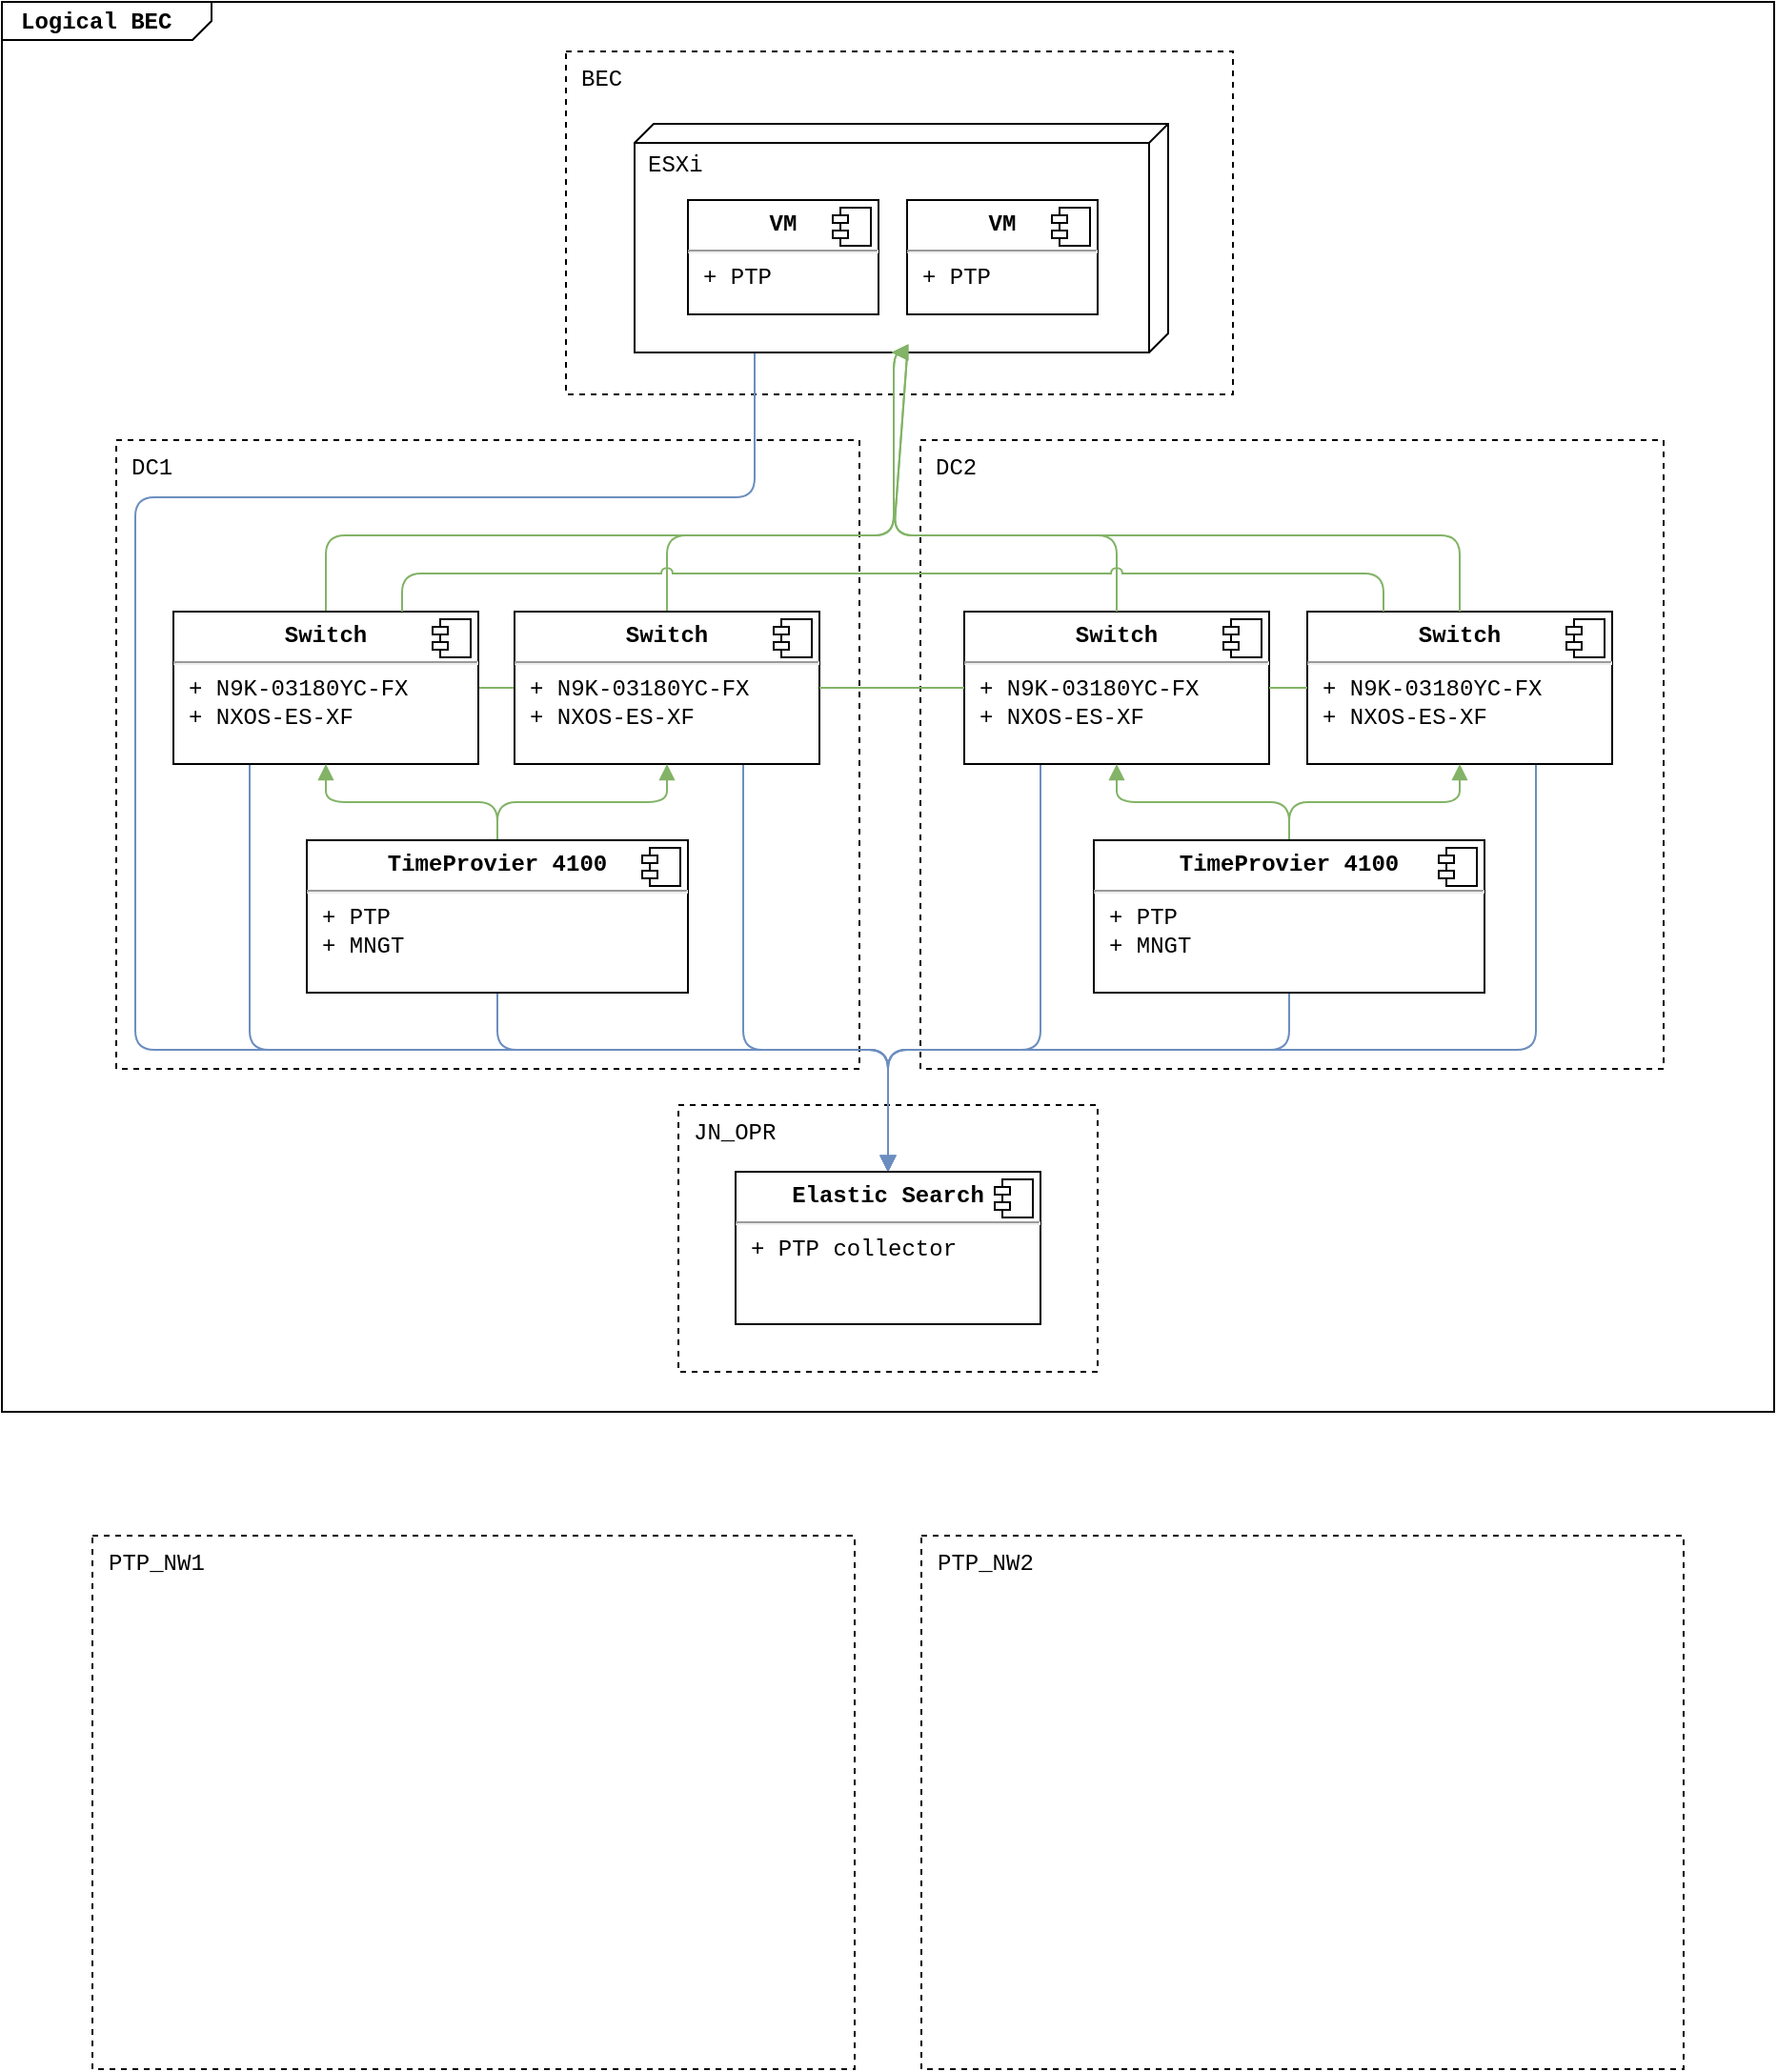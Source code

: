 <mxfile version="10.6.6" type="github"><diagram name="Page-1" id="929967ad-93f9-6ef4-fab6-5d389245f69c"><mxGraphModel dx="1162" dy="745" grid="1" gridSize="10" guides="1" tooltips="1" connect="1" arrows="1" fold="1" page="1" pageScale="1.5" pageWidth="827" pageHeight="1169" background="none" math="0" shadow="0"><root><mxCell id="0" style=";html=1;"/><mxCell id="1" style=";html=1;" parent="0"/><mxCell id="dyhb5RwCPjDu0L1C0ExR-2" value="BEC" style="html=1;rounded=0;dashed=1;fillColor=none;imageVerticalAlign=middle;align=left;verticalAlign=top;spacing=3;spacingLeft=5;fontFamily=Courier New;fontStyle=0" parent="1" vertex="1"><mxGeometry x="426" y="126" width="350" height="180" as="geometry"/></mxCell><mxCell id="Zo5ozZGkX_kthFSMkFMt-4" value="JN_OPR" style="html=1;rounded=0;dashed=1;fillColor=none;imageVerticalAlign=middle;align=left;verticalAlign=top;spacing=3;spacingLeft=5;comic=0;absoluteArcSize=0;noLabel=0;fixDash=0;part=0;backgroundOutline=0;fontFamily=Courier New;fontStyle=0" vertex="1" parent="1"><mxGeometry x="485" y="679" width="220" height="140" as="geometry"/></mxCell><mxCell id="1672d66443f91eb5-1" value="&lt;p style=&quot;margin: 0px ; margin-top: 4px ; margin-left: 10px ; text-align: left&quot;&gt;&lt;b&gt;&lt;font&gt;Logical BEC&lt;/font&gt;&lt;/b&gt;&lt;/p&gt;" style="html=1;strokeWidth=1;shape=mxgraph.sysml.package;html=1;overflow=fill;whiteSpace=wrap;fillColor=none;gradientColor=none;fontSize=12;align=left;labelX=110;fontFamily=Courier New;fontStyle=0" parent="1" vertex="1"><mxGeometry x="130" y="100" width="930" height="740" as="geometry"/></mxCell><mxCell id="dyhb5RwCPjDu0L1C0ExR-48" value="DC2" style="html=1;rounded=0;dashed=1;fillColor=none;imageVerticalAlign=middle;align=left;verticalAlign=top;spacing=3;spacingLeft=5;strokeColor=#000000;perimeterSpacing=0;gradientColor=none;shadow=0;glass=0;fontFamily=Courier New;fontStyle=0" parent="1" vertex="1"><mxGeometry x="612" y="330" width="390" height="330" as="geometry"/></mxCell><mxCell id="dyhb5RwCPjDu0L1C0ExR-47" value="DC1" style="html=1;rounded=0;dashed=1;fillColor=none;imageVerticalAlign=middle;align=left;verticalAlign=top;spacing=3;spacingLeft=5;glass=0;shadow=0;fontFamily=Courier New;fontStyle=0" parent="1" vertex="1"><mxGeometry x="190" y="330" width="390" height="330" as="geometry"/></mxCell><mxCell id="Zo5ozZGkX_kthFSMkFMt-19" style="edgeStyle=orthogonalEdgeStyle;rounded=1;orthogonalLoop=1;jettySize=auto;html=1;exitX=0.992;exitY=0.775;exitDx=0;exitDy=0;exitPerimeter=0;entryX=0.5;entryY=0;entryDx=0;entryDy=0;fontFamily=Courier New;endArrow=block;endFill=1;fillColor=#dae8fc;strokeColor=#6c8ebf;" edge="1" parent="1" source="dyhb5RwCPjDu0L1C0ExR-10" target="Zo5ozZGkX_kthFSMkFMt-5"><mxGeometry relative="1" as="geometry"><Array as="points"><mxPoint x="525" y="360"/><mxPoint x="200" y="360"/><mxPoint x="200" y="650"/><mxPoint x="595" y="650"/></Array></mxGeometry></mxCell><mxCell id="dyhb5RwCPjDu0L1C0ExR-10" value="ESXi" style="verticalAlign=top;align=left;spacingTop=8;spacingLeft=5;spacingRight=12;shape=cube;size=10;direction=south;fontStyle=0;html=1;fontFamily=Courier New;" parent="1" vertex="1"><mxGeometry x="462" y="164" width="280" height="120" as="geometry"/></mxCell><mxCell id="dyhb5RwCPjDu0L1C0ExR-11" value="&lt;p style=&quot;text-align: center ; margin: 6px 0px 0px&quot;&gt;&lt;b&gt;VM&lt;/b&gt;&lt;/p&gt;&lt;hr style=&quot;text-align: center&quot;&gt;&lt;p style=&quot;margin: 0px ; margin-left: 8px&quot;&gt;+ PTP&lt;/p&gt;" style="align=left;overflow=fill;html=1;fontFamily=Courier New;fontStyle=0" parent="1" vertex="1"><mxGeometry x="490" y="204" width="100" height="60" as="geometry"/></mxCell><mxCell id="dyhb5RwCPjDu0L1C0ExR-12" value="" style="shape=component;jettyWidth=8;jettyHeight=4;fontFamily=Courier New;fontStyle=0" parent="dyhb5RwCPjDu0L1C0ExR-11" vertex="1"><mxGeometry x="1" width="20" height="20" relative="1" as="geometry"><mxPoint x="-24" y="4" as="offset"/></mxGeometry></mxCell><mxCell id="dyhb5RwCPjDu0L1C0ExR-13" value="&lt;p style=&quot;text-align: center ; margin: 6px 0px 0px&quot;&gt;&lt;b&gt;VM&lt;/b&gt;&lt;/p&gt;&lt;hr style=&quot;text-align: center&quot;&gt;&lt;p style=&quot;margin: 0px ; margin-left: 8px&quot;&gt;+ PTP&lt;/p&gt;" style="align=left;overflow=fill;html=1;fontFamily=Courier New;fontStyle=0" parent="1" vertex="1"><mxGeometry x="605" y="204" width="100" height="60" as="geometry"/></mxCell><mxCell id="dyhb5RwCPjDu0L1C0ExR-14" value="" style="shape=component;jettyWidth=8;jettyHeight=4;fontFamily=Courier New;fontStyle=0" parent="dyhb5RwCPjDu0L1C0ExR-13" vertex="1"><mxGeometry x="1" width="20" height="20" relative="1" as="geometry"><mxPoint x="-24" y="4" as="offset"/></mxGeometry></mxCell><mxCell id="dyhb5RwCPjDu0L1C0ExR-15" value="PTP_NW1" style="html=1;rounded=0;dashed=1;fillColor=none;imageVerticalAlign=middle;align=left;verticalAlign=top;spacing=3;spacingLeft=5;comic=0;absoluteArcSize=0;noLabel=0;fixDash=0;part=0;backgroundOutline=0;fontFamily=Courier New;fontStyle=0" parent="1" vertex="1"><mxGeometry x="177.5" y="905" width="400" height="280" as="geometry"/></mxCell><mxCell id="dyhb5RwCPjDu0L1C0ExR-16" value="PTP_NW2" style="html=1;rounded=0;dashed=1;fillColor=none;imageVerticalAlign=middle;align=left;verticalAlign=top;spacing=3;spacingLeft=5;fontFamily=Courier New;fontStyle=0" parent="1" vertex="1"><mxGeometry x="612.5" y="905" width="400" height="280" as="geometry"/></mxCell><mxCell id="dyhb5RwCPjDu0L1C0ExR-36" style="rounded=1;orthogonalLoop=1;jettySize=auto;html=1;exitX=1;exitY=0.5;exitDx=0;exitDy=0;entryX=0;entryY=0.5;entryDx=0;entryDy=0;fontSize=12;edgeStyle=orthogonalEdgeStyle;endArrow=none;endFill=0;fontFamily=Courier New;fontStyle=0;fillColor=#d5e8d4;strokeColor=#82b366;" parent="1" source="dyhb5RwCPjDu0L1C0ExR-17" target="dyhb5RwCPjDu0L1C0ExR-21" edge="1"><mxGeometry relative="1" as="geometry"/></mxCell><mxCell id="dyhb5RwCPjDu0L1C0ExR-40" style="rounded=1;orthogonalLoop=1;jettySize=auto;html=1;exitX=0.5;exitY=0;exitDx=0;exitDy=0;fontSize=12;entryX=0;entryY=0;entryDx=120;entryDy=145;entryPerimeter=0;edgeStyle=orthogonalEdgeStyle;endArrow=block;endFill=1;fontFamily=Courier New;fontStyle=0;fillColor=#d5e8d4;strokeColor=#82b366;" parent="1" source="dyhb5RwCPjDu0L1C0ExR-17" target="dyhb5RwCPjDu0L1C0ExR-10" edge="1"><mxGeometry relative="1" as="geometry"><Array as="points"><mxPoint x="300" y="380"/><mxPoint x="598" y="380"/></Array></mxGeometry></mxCell><mxCell id="Zo5ozZGkX_kthFSMkFMt-15" style="edgeStyle=orthogonalEdgeStyle;rounded=1;orthogonalLoop=1;jettySize=auto;html=1;exitX=0.25;exitY=1;exitDx=0;exitDy=0;entryX=0.5;entryY=0;entryDx=0;entryDy=0;fontFamily=Courier New;endArrow=block;endFill=1;fillColor=#dae8fc;strokeColor=#6c8ebf;" edge="1" parent="1" source="dyhb5RwCPjDu0L1C0ExR-17" target="Zo5ozZGkX_kthFSMkFMt-5"><mxGeometry relative="1" as="geometry"><Array as="points"><mxPoint x="260" y="650"/><mxPoint x="595" y="650"/></Array></mxGeometry></mxCell><mxCell id="dyhb5RwCPjDu0L1C0ExR-17" value="&lt;p style=&quot;margin: 0px ; margin-top: 6px ; text-align: center&quot;&gt;&lt;b&gt;Switch&lt;/b&gt;&lt;/p&gt;&lt;hr&gt;&lt;p style=&quot;margin: 0px ; margin-left: 8px&quot;&gt;+ N9K-03180YC-FX&lt;br&gt;+ NXOS-ES-XF&lt;/p&gt;" style="align=left;overflow=fill;html=1;rounded=0;fontFamily=Courier New;fontStyle=0" parent="1" vertex="1"><mxGeometry x="220" y="420" width="160" height="80" as="geometry"/></mxCell><mxCell id="dyhb5RwCPjDu0L1C0ExR-18" value="" style="shape=component;jettyWidth=8;jettyHeight=4;fontFamily=Courier New;fontStyle=0" parent="dyhb5RwCPjDu0L1C0ExR-17" vertex="1"><mxGeometry x="1" width="20" height="20" relative="1" as="geometry"><mxPoint x="-24" y="4" as="offset"/></mxGeometry></mxCell><mxCell id="dyhb5RwCPjDu0L1C0ExR-41" style="rounded=1;orthogonalLoop=1;jettySize=auto;html=1;exitX=0.5;exitY=0;exitDx=0;exitDy=0;fontSize=12;entryX=0;entryY=0;entryDx=120;entryDy=145;entryPerimeter=0;edgeStyle=orthogonalEdgeStyle;endArrow=block;endFill=1;noJump=0;jumpStyle=none;fontFamily=Courier New;fontStyle=0;fillColor=#d5e8d4;strokeColor=#82b366;" parent="1" source="dyhb5RwCPjDu0L1C0ExR-21" target="dyhb5RwCPjDu0L1C0ExR-10" edge="1"><mxGeometry relative="1" as="geometry"><mxPoint x="600" y="270.0" as="targetPoint"/><Array as="points"><mxPoint x="479" y="380"/><mxPoint x="598" y="380"/></Array></mxGeometry></mxCell><mxCell id="Zo5ozZGkX_kthFSMkFMt-16" style="edgeStyle=orthogonalEdgeStyle;rounded=1;orthogonalLoop=1;jettySize=auto;html=1;exitX=0.75;exitY=1;exitDx=0;exitDy=0;fontFamily=Courier New;entryX=0.5;entryY=0;entryDx=0;entryDy=0;endArrow=block;endFill=1;fillColor=#dae8fc;strokeColor=#6c8ebf;" edge="1" parent="1" source="dyhb5RwCPjDu0L1C0ExR-21" target="Zo5ozZGkX_kthFSMkFMt-5"><mxGeometry relative="1" as="geometry"><mxPoint x="290" y="690" as="targetPoint"/><Array as="points"><mxPoint x="519" y="650"/><mxPoint x="595" y="650"/></Array></mxGeometry></mxCell><mxCell id="dyhb5RwCPjDu0L1C0ExR-21" value="&lt;p style=&quot;margin: 0px ; margin-top: 6px ; text-align: center&quot;&gt;&lt;b&gt;Switch&lt;/b&gt;&lt;/p&gt;&lt;hr&gt;&lt;p style=&quot;margin: 0px ; margin-left: 8px&quot;&gt;+ N9K-03180YC-FX&lt;br&gt;+ NXOS-ES-XF&lt;/p&gt;" style="align=left;overflow=fill;html=1;rounded=0;fontFamily=Courier New;fontStyle=0" parent="1" vertex="1"><mxGeometry x="399" y="420" width="160" height="80" as="geometry"/></mxCell><mxCell id="dyhb5RwCPjDu0L1C0ExR-22" value="" style="shape=component;jettyWidth=8;jettyHeight=4;fontFamily=Courier New;fontStyle=0" parent="dyhb5RwCPjDu0L1C0ExR-21" vertex="1"><mxGeometry x="1" width="20" height="20" relative="1" as="geometry"><mxPoint x="-24" y="4" as="offset"/></mxGeometry></mxCell><mxCell id="Zo5ozZGkX_kthFSMkFMt-18" style="edgeStyle=orthogonalEdgeStyle;rounded=1;orthogonalLoop=1;jettySize=auto;html=1;exitX=0.75;exitY=1;exitDx=0;exitDy=0;entryX=0.5;entryY=0;entryDx=0;entryDy=0;fontFamily=Courier New;endArrow=block;endFill=1;fillColor=#dae8fc;strokeColor=#6c8ebf;" edge="1" parent="1" source="dyhb5RwCPjDu0L1C0ExR-23" target="Zo5ozZGkX_kthFSMkFMt-5"><mxGeometry relative="1" as="geometry"><Array as="points"><mxPoint x="935" y="650"/><mxPoint x="595" y="650"/></Array></mxGeometry></mxCell><mxCell id="dyhb5RwCPjDu0L1C0ExR-23" value="&lt;p style=&quot;margin: 0px ; margin-top: 6px ; text-align: center&quot;&gt;&lt;b&gt;Switch&lt;/b&gt;&lt;/p&gt;&lt;hr&gt;&lt;p style=&quot;margin: 0px ; margin-left: 8px&quot;&gt;+ N9K-03180YC-FX&lt;br&gt;+ NXOS-ES-XF&lt;/p&gt;" style="align=left;overflow=fill;html=1;rounded=0;fontFamily=Courier New;fontStyle=0" parent="1" vertex="1"><mxGeometry x="815" y="420" width="160" height="80" as="geometry"/></mxCell><mxCell id="dyhb5RwCPjDu0L1C0ExR-24" value="" style="shape=component;jettyWidth=8;jettyHeight=4;fontFamily=Courier New;fontStyle=0" parent="dyhb5RwCPjDu0L1C0ExR-23" vertex="1"><mxGeometry x="1" width="20" height="20" relative="1" as="geometry"><mxPoint x="-24" y="4" as="offset"/></mxGeometry></mxCell><mxCell id="Zo5ozZGkX_kthFSMkFMt-17" style="edgeStyle=orthogonalEdgeStyle;rounded=1;orthogonalLoop=1;jettySize=auto;html=1;exitX=0.25;exitY=1;exitDx=0;exitDy=0;fontFamily=Courier New;entryX=0.5;entryY=0;entryDx=0;entryDy=0;endArrow=block;endFill=1;fillColor=#dae8fc;strokeColor=#6c8ebf;" edge="1" parent="1" source="dyhb5RwCPjDu0L1C0ExR-25" target="Zo5ozZGkX_kthFSMkFMt-5"><mxGeometry relative="1" as="geometry"><mxPoint x="290" y="690" as="targetPoint"/><Array as="points"><mxPoint x="675" y="650"/><mxPoint x="595" y="650"/></Array></mxGeometry></mxCell><mxCell id="dyhb5RwCPjDu0L1C0ExR-25" value="&lt;p style=&quot;margin: 0px ; margin-top: 6px ; text-align: center&quot;&gt;&lt;b&gt;Switch&lt;/b&gt;&lt;/p&gt;&lt;hr&gt;&lt;p style=&quot;margin: 0px ; margin-left: 8px&quot;&gt;+ N9K-03180YC-FX&lt;br&gt;+ NXOS-ES-XF&lt;/p&gt;" style="align=left;overflow=fill;html=1;rounded=0;fontFamily=Courier New;fontStyle=0" parent="1" vertex="1"><mxGeometry x="635" y="420" width="160" height="80" as="geometry"/></mxCell><mxCell id="dyhb5RwCPjDu0L1C0ExR-26" value="" style="shape=component;jettyWidth=8;jettyHeight=4;fontFamily=Courier New;fontStyle=0" parent="dyhb5RwCPjDu0L1C0ExR-25" vertex="1"><mxGeometry x="1" width="20" height="20" relative="1" as="geometry"><mxPoint x="-24" y="4" as="offset"/></mxGeometry></mxCell><mxCell id="dyhb5RwCPjDu0L1C0ExR-34" style="rounded=1;orthogonalLoop=1;jettySize=auto;html=1;exitX=0.5;exitY=0;exitDx=0;exitDy=0;entryX=0.5;entryY=1;entryDx=0;entryDy=0;fontSize=12;edgeStyle=orthogonalEdgeStyle;endArrow=block;endFill=1;fontFamily=Courier New;fontStyle=0;fillColor=#d5e8d4;strokeColor=#82b366;" parent="1" source="dyhb5RwCPjDu0L1C0ExR-27" target="dyhb5RwCPjDu0L1C0ExR-17" edge="1"><mxGeometry relative="1" as="geometry"/></mxCell><mxCell id="dyhb5RwCPjDu0L1C0ExR-35" style="rounded=1;orthogonalLoop=1;jettySize=auto;html=1;exitX=0.5;exitY=0;exitDx=0;exitDy=0;entryX=0.5;entryY=1;entryDx=0;entryDy=0;fontSize=12;edgeStyle=orthogonalEdgeStyle;endArrow=block;endFill=1;fontFamily=Courier New;fontStyle=0;fillColor=#d5e8d4;strokeColor=#82b366;" parent="1" source="dyhb5RwCPjDu0L1C0ExR-27" target="dyhb5RwCPjDu0L1C0ExR-21" edge="1"><mxGeometry relative="1" as="geometry"/></mxCell><mxCell id="Zo5ozZGkX_kthFSMkFMt-9" style="edgeStyle=orthogonalEdgeStyle;rounded=1;orthogonalLoop=1;jettySize=auto;html=1;exitX=0.5;exitY=1;exitDx=0;exitDy=0;entryX=0.5;entryY=0;entryDx=0;entryDy=0;fontFamily=Courier New;endArrow=block;endFill=1;fillColor=#dae8fc;strokeColor=#6c8ebf;" edge="1" parent="1" source="dyhb5RwCPjDu0L1C0ExR-27" target="Zo5ozZGkX_kthFSMkFMt-5"><mxGeometry relative="1" as="geometry"><Array as="points"><mxPoint x="390" y="650"/><mxPoint x="595" y="650"/></Array></mxGeometry></mxCell><mxCell id="dyhb5RwCPjDu0L1C0ExR-27" value="&lt;p style=&quot;text-align: center ; margin: 6px 0px 0px&quot;&gt;&lt;b&gt;TimeProvier 4100&lt;/b&gt;&lt;/p&gt;&lt;hr&gt;&lt;p style=&quot;margin: 0px ; margin-left: 8px&quot;&gt;+ PTP&lt;br&gt;+ MNGT&lt;/p&gt;" style="align=left;overflow=fill;html=1;rounded=0;fontFamily=Courier New;fontStyle=0" parent="1" vertex="1"><mxGeometry x="290" y="540" width="200" height="80" as="geometry"/></mxCell><mxCell id="dyhb5RwCPjDu0L1C0ExR-28" value="" style="shape=component;jettyWidth=8;jettyHeight=4;fontSize=11;fontFamily=Courier New;fontStyle=0" parent="dyhb5RwCPjDu0L1C0ExR-27" vertex="1"><mxGeometry x="1" width="20" height="20" relative="1" as="geometry"><mxPoint x="-24" y="4" as="offset"/></mxGeometry></mxCell><mxCell id="dyhb5RwCPjDu0L1C0ExR-32" style="orthogonalLoop=1;jettySize=auto;html=1;exitX=0.5;exitY=0;exitDx=0;exitDy=0;entryX=0.5;entryY=1;entryDx=0;entryDy=0;fontSize=12;endArrow=block;endFill=1;rounded=1;edgeStyle=orthogonalEdgeStyle;elbow=vertical;jumpStyle=arc;fontFamily=Courier New;fontStyle=0;fillColor=#d5e8d4;strokeColor=#82b366;" parent="1" source="dyhb5RwCPjDu0L1C0ExR-29" target="dyhb5RwCPjDu0L1C0ExR-25" edge="1"><mxGeometry relative="1" as="geometry"/></mxCell><mxCell id="dyhb5RwCPjDu0L1C0ExR-33" style="orthogonalLoop=1;jettySize=auto;html=1;exitX=0.5;exitY=0;exitDx=0;exitDy=0;entryX=0.5;entryY=1;entryDx=0;entryDy=0;fontSize=12;endArrow=block;endFill=1;rounded=1;edgeStyle=orthogonalEdgeStyle;elbow=vertical;jumpStyle=arc;fontFamily=Courier New;fontStyle=0;fillColor=#d5e8d4;strokeColor=#82b366;" parent="1" source="dyhb5RwCPjDu0L1C0ExR-29" target="dyhb5RwCPjDu0L1C0ExR-23" edge="1"><mxGeometry relative="1" as="geometry"/></mxCell><mxCell id="Zo5ozZGkX_kthFSMkFMt-10" style="edgeStyle=orthogonalEdgeStyle;rounded=1;orthogonalLoop=1;jettySize=auto;html=1;exitX=0.5;exitY=1;exitDx=0;exitDy=0;fontFamily=Courier New;entryX=0.5;entryY=0;entryDx=0;entryDy=0;endArrow=block;endFill=1;fillColor=#dae8fc;strokeColor=#6c8ebf;" edge="1" parent="1" source="dyhb5RwCPjDu0L1C0ExR-29" target="Zo5ozZGkX_kthFSMkFMt-5"><mxGeometry relative="1" as="geometry"><mxPoint x="290" y="700" as="targetPoint"/><Array as="points"><mxPoint x="805" y="650"/><mxPoint x="595" y="650"/></Array></mxGeometry></mxCell><mxCell id="dyhb5RwCPjDu0L1C0ExR-29" value="&lt;p style=&quot;text-align: center ; margin: 6px 0px 0px&quot;&gt;&lt;b&gt;TimeProvier 4100&lt;/b&gt;&lt;/p&gt;&lt;hr&gt;&lt;p style=&quot;margin: 0px ; margin-left: 8px&quot;&gt;+ PTP&lt;br&gt;+ MNGT&lt;/p&gt;" style="align=left;overflow=fill;html=1;rounded=0;fontFamily=Courier New;fontStyle=0" parent="1" vertex="1"><mxGeometry x="703" y="540" width="205" height="80" as="geometry"/></mxCell><mxCell id="dyhb5RwCPjDu0L1C0ExR-30" value="" style="shape=component;jettyWidth=8;jettyHeight=4;fontSize=11;fontFamily=Courier New;fontStyle=0" parent="dyhb5RwCPjDu0L1C0ExR-29" vertex="1"><mxGeometry x="1" width="20" height="20" relative="1" as="geometry"><mxPoint x="-24" y="4" as="offset"/></mxGeometry></mxCell><mxCell id="dyhb5RwCPjDu0L1C0ExR-42" style="rounded=1;orthogonalLoop=1;jettySize=auto;html=1;exitX=1;exitY=0.5;exitDx=0;exitDy=0;entryX=0;entryY=0.5;entryDx=0;entryDy=0;fontSize=12;edgeStyle=orthogonalEdgeStyle;endArrow=none;endFill=0;fontFamily=Courier New;fontStyle=0;fillColor=#d5e8d4;strokeColor=#82b366;" parent="1" source="dyhb5RwCPjDu0L1C0ExR-21" target="dyhb5RwCPjDu0L1C0ExR-25" edge="1"><mxGeometry relative="1" as="geometry"><mxPoint x="340" y="470" as="sourcePoint"/><mxPoint x="395" y="470" as="targetPoint"/></mxGeometry></mxCell><mxCell id="dyhb5RwCPjDu0L1C0ExR-43" style="rounded=1;orthogonalLoop=1;jettySize=auto;html=1;exitX=1;exitY=0.5;exitDx=0;exitDy=0;entryX=0;entryY=0.5;entryDx=0;entryDy=0;fontSize=12;edgeStyle=orthogonalEdgeStyle;endArrow=none;endFill=0;fontFamily=Courier New;fontStyle=0;fillColor=#d5e8d4;strokeColor=#82b366;" parent="1" source="dyhb5RwCPjDu0L1C0ExR-25" target="dyhb5RwCPjDu0L1C0ExR-23" edge="1"><mxGeometry relative="1" as="geometry"><mxPoint x="305" y="480" as="sourcePoint"/><mxPoint x="360" y="480" as="targetPoint"/><Array as="points"/></mxGeometry></mxCell><mxCell id="dyhb5RwCPjDu0L1C0ExR-45" style="rounded=1;orthogonalLoop=1;jettySize=auto;html=1;exitX=0.5;exitY=0;exitDx=0;exitDy=0;fontSize=12;entryX=0;entryY=0;entryDx=120;entryDy=145;entryPerimeter=0;endArrow=block;endFill=1;noJump=0;jumpStyle=arc;edgeStyle=orthogonalEdgeStyle;elbow=vertical;fontFamily=Courier New;fontStyle=0;fillColor=#d5e8d4;strokeColor=#82b366;" parent="1" source="dyhb5RwCPjDu0L1C0ExR-25" target="dyhb5RwCPjDu0L1C0ExR-10" edge="1"><mxGeometry relative="1" as="geometry"><mxPoint x="610" y="278" as="targetPoint"/><mxPoint x="439" y="430" as="sourcePoint"/><Array as="points"><mxPoint x="715" y="380"/><mxPoint x="598" y="380"/></Array></mxGeometry></mxCell><mxCell id="dyhb5RwCPjDu0L1C0ExR-46" style="rounded=1;orthogonalLoop=1;jettySize=auto;html=1;exitX=0.5;exitY=0;exitDx=0;exitDy=0;fontSize=12;endArrow=block;endFill=1;noJump=0;jumpStyle=arc;edgeStyle=orthogonalEdgeStyle;elbow=vertical;fontFamily=Courier New;fontStyle=0;entryX=0;entryY=0;entryDx=120;entryDy=145;entryPerimeter=0;fillColor=#d5e8d4;strokeColor=#82b366;" parent="1" source="dyhb5RwCPjDu0L1C0ExR-23" target="dyhb5RwCPjDu0L1C0ExR-10" edge="1"><mxGeometry relative="1" as="geometry"><mxPoint x="620" y="288" as="targetPoint"/><mxPoint x="449" y="440" as="sourcePoint"/><Array as="points"><mxPoint x="895" y="380"/><mxPoint x="598" y="380"/></Array></mxGeometry></mxCell><mxCell id="dyhb5RwCPjDu0L1C0ExR-44" style="rounded=1;orthogonalLoop=1;jettySize=auto;html=1;exitX=0.75;exitY=0;exitDx=0;exitDy=0;entryX=0.25;entryY=0;entryDx=0;entryDy=0;fontSize=12;edgeStyle=orthogonalEdgeStyle;endArrow=none;endFill=0;jumpStyle=arc;comic=0;fontFamily=Courier New;fontStyle=0;fillColor=#d5e8d4;strokeColor=#82b366;" parent="1" source="dyhb5RwCPjDu0L1C0ExR-17" target="dyhb5RwCPjDu0L1C0ExR-23" edge="1"><mxGeometry relative="1" as="geometry"><mxPoint x="360" y="490" as="sourcePoint"/><mxPoint x="415" y="490" as="targetPoint"/><Array as="points"><mxPoint x="340" y="400"/><mxPoint x="855" y="400"/></Array></mxGeometry></mxCell><mxCell id="Zo5ozZGkX_kthFSMkFMt-5" value="&lt;p style=&quot;margin: 0px ; margin-top: 6px ; text-align: center&quot;&gt;&lt;b&gt;Elastic Search&lt;/b&gt;&lt;/p&gt;&lt;hr&gt;&lt;p style=&quot;margin: 0px ; margin-left: 8px&quot;&gt;+ PTP collector&lt;/p&gt;" style="align=left;overflow=fill;html=1;rounded=0;fontFamily=Courier New;fontStyle=0" vertex="1" parent="1"><mxGeometry x="515" y="714" width="160" height="80" as="geometry"/></mxCell><mxCell id="Zo5ozZGkX_kthFSMkFMt-6" value="" style="shape=component;jettyWidth=8;jettyHeight=4;fontFamily=Courier New;fontStyle=0" vertex="1" parent="Zo5ozZGkX_kthFSMkFMt-5"><mxGeometry x="1" width="20" height="20" relative="1" as="geometry"><mxPoint x="-24" y="4" as="offset"/></mxGeometry></mxCell></root></mxGraphModel></diagram></mxfile>